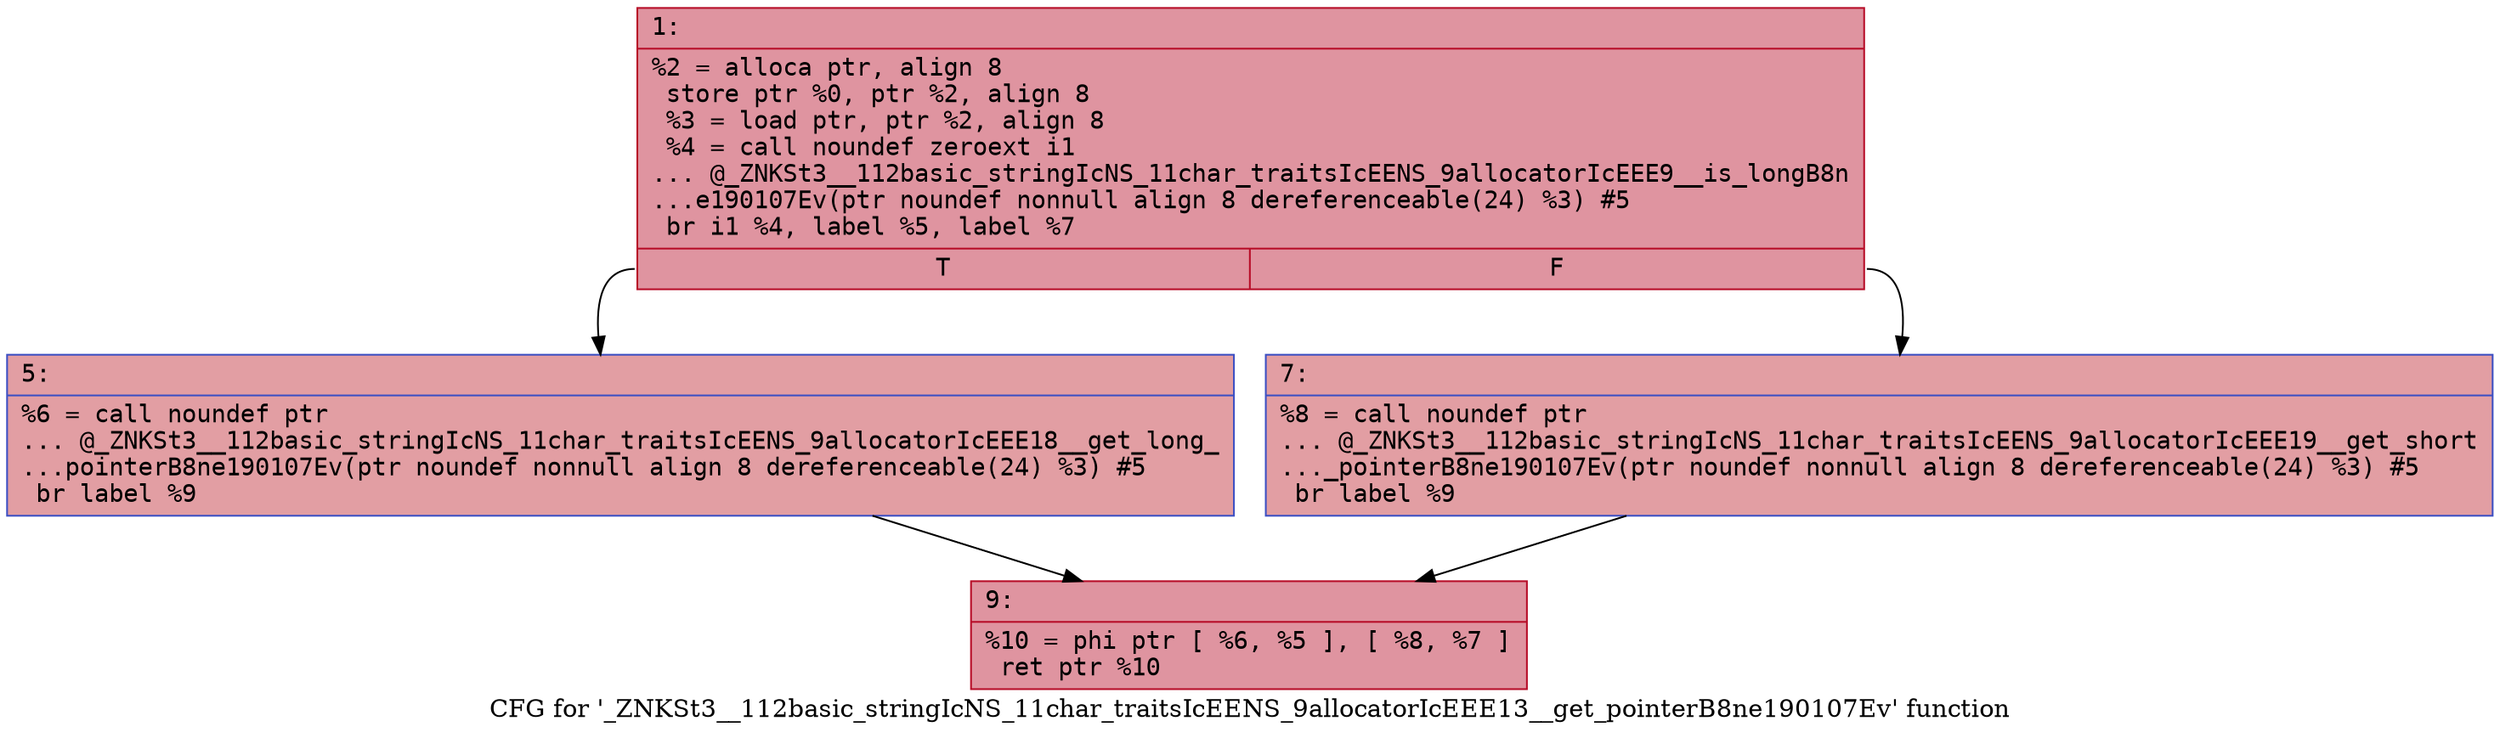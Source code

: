 digraph "CFG for '_ZNKSt3__112basic_stringIcNS_11char_traitsIcEENS_9allocatorIcEEE13__get_pointerB8ne190107Ev' function" {
	label="CFG for '_ZNKSt3__112basic_stringIcNS_11char_traitsIcEENS_9allocatorIcEEE13__get_pointerB8ne190107Ev' function";

	Node0x600000d030c0 [shape=record,color="#b70d28ff", style=filled, fillcolor="#b70d2870" fontname="Courier",label="{1:\l|  %2 = alloca ptr, align 8\l  store ptr %0, ptr %2, align 8\l  %3 = load ptr, ptr %2, align 8\l  %4 = call noundef zeroext i1\l... @_ZNKSt3__112basic_stringIcNS_11char_traitsIcEENS_9allocatorIcEEE9__is_longB8n\l...e190107Ev(ptr noundef nonnull align 8 dereferenceable(24) %3) #5\l  br i1 %4, label %5, label %7\l|{<s0>T|<s1>F}}"];
	Node0x600000d030c0:s0 -> Node0x600000d03110[tooltip="1 -> 5\nProbability 50.00%" ];
	Node0x600000d030c0:s1 -> Node0x600000d03160[tooltip="1 -> 7\nProbability 50.00%" ];
	Node0x600000d03110 [shape=record,color="#3d50c3ff", style=filled, fillcolor="#be242e70" fontname="Courier",label="{5:\l|  %6 = call noundef ptr\l... @_ZNKSt3__112basic_stringIcNS_11char_traitsIcEENS_9allocatorIcEEE18__get_long_\l...pointerB8ne190107Ev(ptr noundef nonnull align 8 dereferenceable(24) %3) #5\l  br label %9\l}"];
	Node0x600000d03110 -> Node0x600000d031b0[tooltip="5 -> 9\nProbability 100.00%" ];
	Node0x600000d03160 [shape=record,color="#3d50c3ff", style=filled, fillcolor="#be242e70" fontname="Courier",label="{7:\l|  %8 = call noundef ptr\l... @_ZNKSt3__112basic_stringIcNS_11char_traitsIcEENS_9allocatorIcEEE19__get_short\l..._pointerB8ne190107Ev(ptr noundef nonnull align 8 dereferenceable(24) %3) #5\l  br label %9\l}"];
	Node0x600000d03160 -> Node0x600000d031b0[tooltip="7 -> 9\nProbability 100.00%" ];
	Node0x600000d031b0 [shape=record,color="#b70d28ff", style=filled, fillcolor="#b70d2870" fontname="Courier",label="{9:\l|  %10 = phi ptr [ %6, %5 ], [ %8, %7 ]\l  ret ptr %10\l}"];
}
